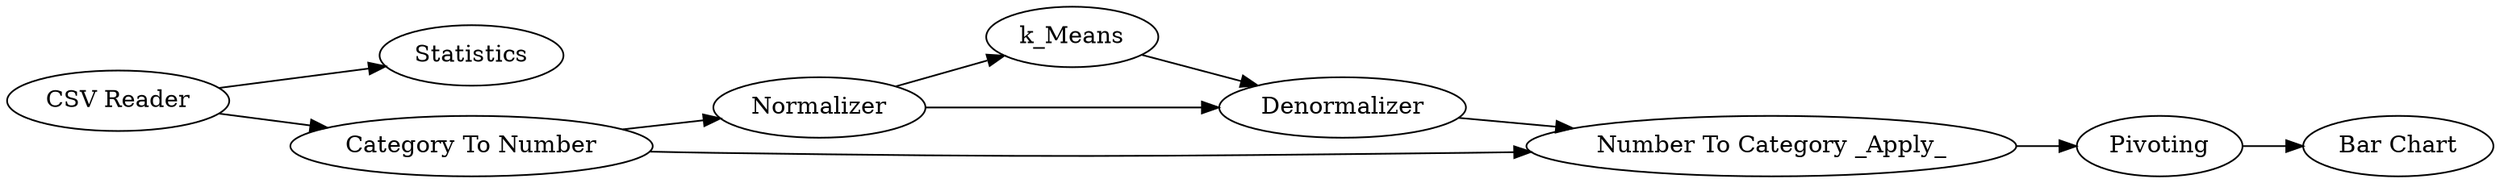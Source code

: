 digraph {
	1 [label="CSV Reader"]
	2 [label=Normalizer]
	3 [label=k_Means]
	4 [label=Denormalizer]
	14 [label=Statistics]
	27 [label="Category To Number"]
	29 [label="Number To Category _Apply_"]
	31 [label="Bar Chart"]
	33 [label=Pivoting]
	1 -> 27
	1 -> 14
	2 -> 4
	2 -> 3
	3 -> 4
	4 -> 29
	27 -> 29
	27 -> 2
	29 -> 33
	33 -> 31
	rankdir=LR
}
